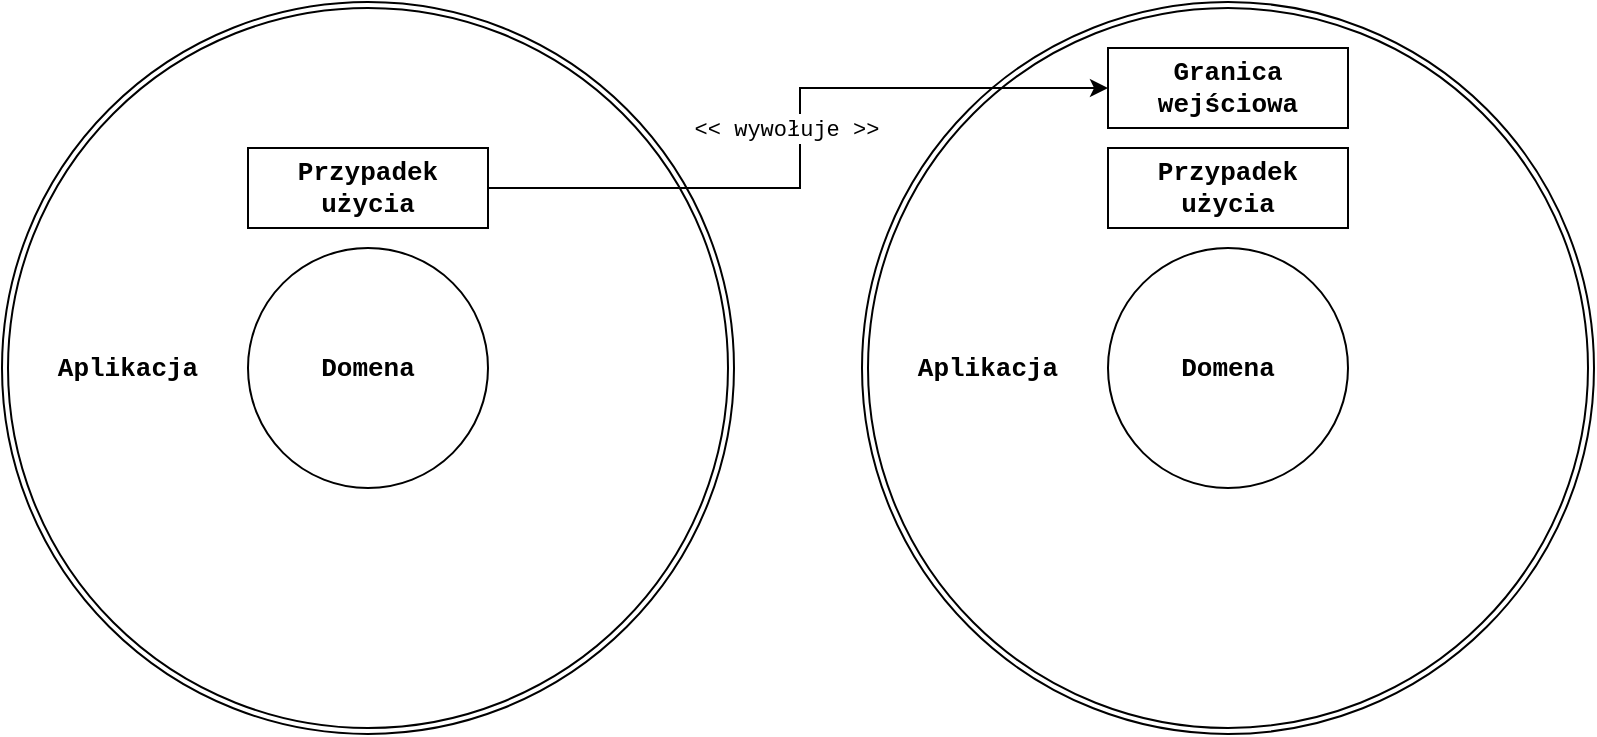 <mxfile version="16.0.3" type="device"><diagram id="fJWEGuPCdmaZ2XnyZYLt" name="Page-1"><mxGraphModel dx="1186" dy="660" grid="1" gridSize="10" guides="1" tooltips="1" connect="1" arrows="1" fold="1" page="1" pageScale="1" pageWidth="827" pageHeight="1169" math="0" shadow="0"><root><mxCell id="0"/><mxCell id="1" parent="0"/><mxCell id="7kHLkpyoPONS08DYd75G-42" value="" style="ellipse;whiteSpace=wrap;html=1;aspect=fixed;perimeterSpacing=1;" parent="1" vertex="1"><mxGeometry x="16" y="30" width="366" height="366" as="geometry"/></mxCell><mxCell id="7kHLkpyoPONS08DYd75G-43" value="" style="ellipse;whiteSpace=wrap;html=1;aspect=fixed;perimeterSpacing=1;" parent="1" vertex="1"><mxGeometry x="446" y="30" width="366" height="366" as="geometry"/></mxCell><mxCell id="7kHLkpyoPONS08DYd75G-44" value="" style="ellipse;whiteSpace=wrap;html=1;aspect=fixed;" parent="1" vertex="1"><mxGeometry x="19" y="33" width="360" height="360" as="geometry"/></mxCell><mxCell id="7kHLkpyoPONS08DYd75G-45" value="" style="ellipse;whiteSpace=wrap;html=1;aspect=fixed;perimeterSpacing=1;" parent="1" vertex="1"><mxGeometry x="449" y="33" width="360" height="360" as="geometry"/></mxCell><mxCell id="7kHLkpyoPONS08DYd75G-46" value="" style="ellipse;whiteSpace=wrap;html=1;aspect=fixed;" parent="1" vertex="1"><mxGeometry x="139" y="153" width="120" height="120" as="geometry"/></mxCell><mxCell id="7kHLkpyoPONS08DYd75G-47" value="" style="ellipse;whiteSpace=wrap;html=1;aspect=fixed;" parent="1" vertex="1"><mxGeometry x="569" y="153" width="120" height="120" as="geometry"/></mxCell><mxCell id="7kHLkpyoPONS08DYd75G-48" style="edgeStyle=orthogonalEdgeStyle;rounded=0;html=1;exitX=1;exitY=0.5;entryX=0;entryY=0.5;jettySize=auto;orthogonalLoop=1;" parent="1" source="7kHLkpyoPONS08DYd75G-50" target="7kHLkpyoPONS08DYd75G-52" edge="1"><mxGeometry relative="1" as="geometry"><Array as="points"><mxPoint x="415" y="123"/><mxPoint x="415" y="73"/></Array></mxGeometry></mxCell><mxCell id="7kHLkpyoPONS08DYd75G-49" value="&lt;font style=&quot;font-size: 11px&quot; face=&quot;Courier New&quot;&gt;&amp;lt;&amp;lt; wywołuje &amp;gt;&amp;gt;&lt;br&gt;&lt;/font&gt;" style="text;html=1;resizable=0;points=[];align=center;verticalAlign=middle;labelBackgroundColor=#ffffff;" parent="7kHLkpyoPONS08DYd75G-48" vertex="1" connectable="0"><mxGeometry x="0.183" relative="1" as="geometry"><mxPoint x="-14" y="20" as="offset"/></mxGeometry></mxCell><mxCell id="7kHLkpyoPONS08DYd75G-50" value="&lt;font style=&quot;font-size: 13px&quot; face=&quot;Courier New&quot;&gt;&lt;b&gt;Przypadek użycia&lt;br&gt;&lt;/b&gt;&lt;/font&gt;" style="rounded=0;whiteSpace=wrap;html=1;fontStyle=0" parent="1" vertex="1"><mxGeometry x="139" y="103" width="120" height="40" as="geometry"/></mxCell><mxCell id="7kHLkpyoPONS08DYd75G-51" value="&lt;font style=&quot;font-size: 13px&quot; face=&quot;Courier New&quot;&gt;&lt;b&gt;Przypadek użycia&lt;br&gt;&lt;/b&gt;&lt;/font&gt;" style="rounded=0;whiteSpace=wrap;html=1;fontStyle=0" parent="1" vertex="1"><mxGeometry x="569" y="103" width="120" height="40" as="geometry"/></mxCell><mxCell id="7kHLkpyoPONS08DYd75G-52" value="&lt;span&gt;&lt;font style=&quot;font-size: 13px&quot; face=&quot;Courier New&quot;&gt;Granica wejściowa&lt;br&gt;&lt;/font&gt;&lt;/span&gt;" style="rounded=0;whiteSpace=wrap;html=1;fontStyle=1" parent="1" vertex="1"><mxGeometry x="569" y="53" width="120" height="40" as="geometry"/></mxCell><mxCell id="7kHLkpyoPONS08DYd75G-53" value="&lt;font style=&quot;font-size: 13px&quot; face=&quot;Courier New&quot;&gt;&lt;b&gt;Aplikacja&lt;/b&gt;&lt;/font&gt;" style="text;html=1;strokeColor=none;fillColor=none;align=center;verticalAlign=middle;whiteSpace=wrap;rounded=0;" parent="1" vertex="1"><mxGeometry x="59" y="203" width="40" height="20" as="geometry"/></mxCell><mxCell id="7kHLkpyoPONS08DYd75G-54" value="Aplikacja" style="text;html=1;strokeColor=none;fillColor=none;align=center;verticalAlign=middle;whiteSpace=wrap;rounded=0;fontSize=13;fontFamily=Courier New;fontStyle=1" parent="1" vertex="1"><mxGeometry x="489" y="203" width="40" height="20" as="geometry"/></mxCell><mxCell id="7kHLkpyoPONS08DYd75G-55" value="Domena" style="text;html=1;strokeColor=none;fillColor=none;align=center;verticalAlign=middle;whiteSpace=wrap;rounded=0;fontSize=13;fontFamily=Courier New;fontStyle=1" parent="1" vertex="1"><mxGeometry x="609" y="203" width="40" height="20" as="geometry"/></mxCell><mxCell id="7kHLkpyoPONS08DYd75G-56" value="&lt;font style=&quot;font-size: 13px&quot; face=&quot;Courier New&quot;&gt;&lt;b&gt;Domena&lt;/b&gt;&lt;/font&gt;" style="text;html=1;strokeColor=none;fillColor=none;align=center;verticalAlign=middle;whiteSpace=wrap;rounded=0;" parent="1" vertex="1"><mxGeometry x="179" y="203" width="40" height="20" as="geometry"/></mxCell></root></mxGraphModel></diagram></mxfile>